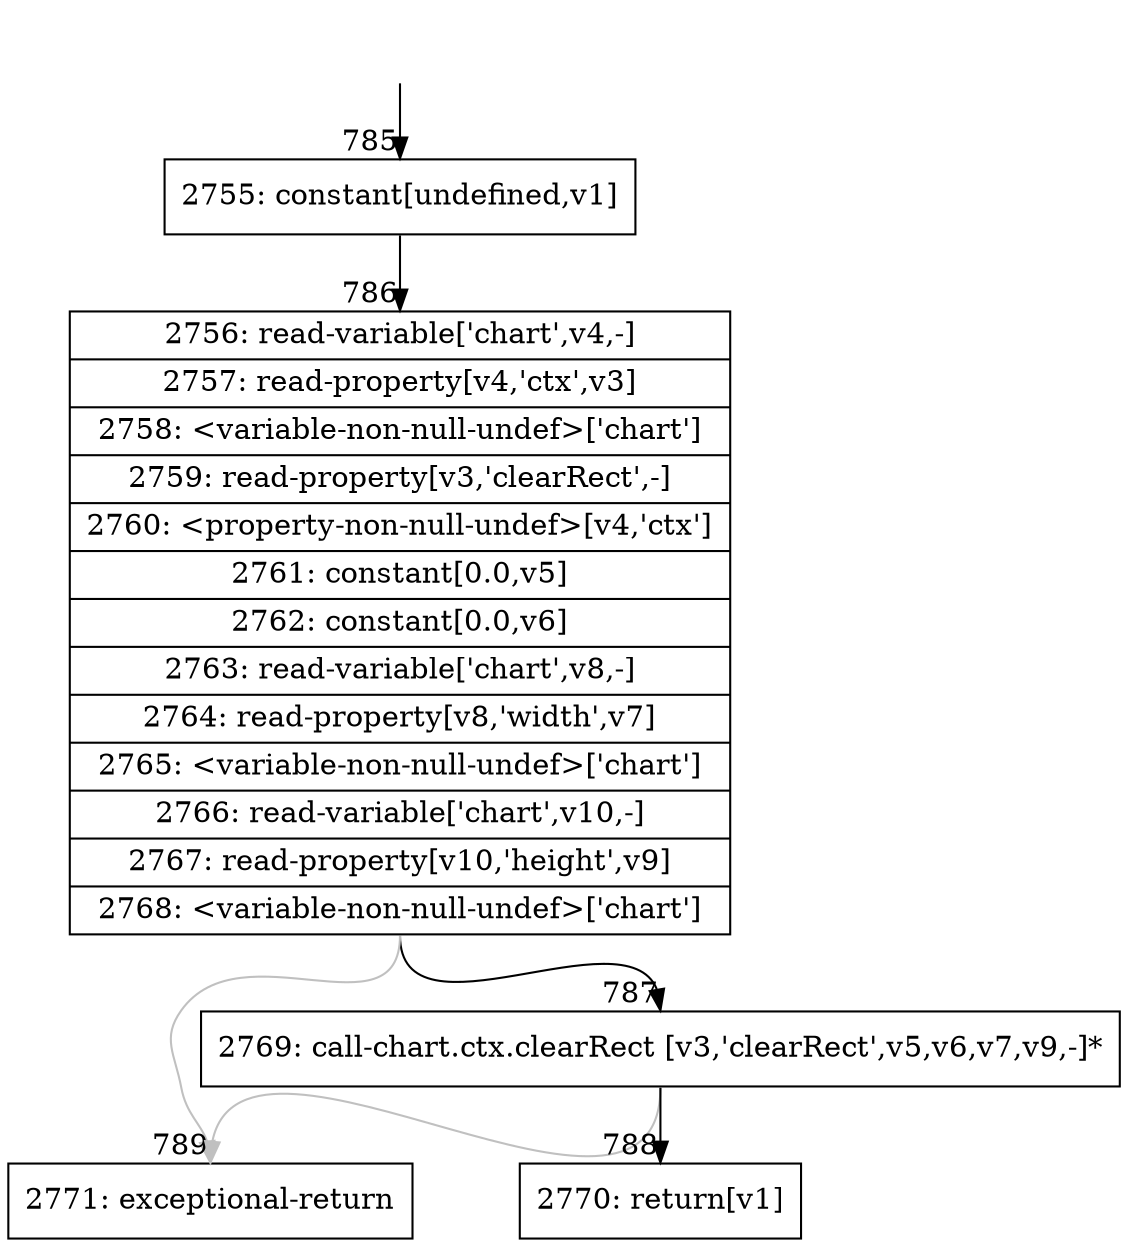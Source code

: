 digraph {
rankdir="TD"
BB_entry88[shape=none,label=""];
BB_entry88 -> BB785 [tailport=s, headport=n, headlabel="    785"]
BB785 [shape=record label="{2755: constant[undefined,v1]}" ] 
BB785 -> BB786 [tailport=s, headport=n, headlabel="      786"]
BB786 [shape=record label="{2756: read-variable['chart',v4,-]|2757: read-property[v4,'ctx',v3]|2758: \<variable-non-null-undef\>['chart']|2759: read-property[v3,'clearRect',-]|2760: \<property-non-null-undef\>[v4,'ctx']|2761: constant[0.0,v5]|2762: constant[0.0,v6]|2763: read-variable['chart',v8,-]|2764: read-property[v8,'width',v7]|2765: \<variable-non-null-undef\>['chart']|2766: read-variable['chart',v10,-]|2767: read-property[v10,'height',v9]|2768: \<variable-non-null-undef\>['chart']}" ] 
BB786 -> BB787 [tailport=s, headport=n, headlabel="      787"]
BB786 -> BB789 [tailport=s, headport=n, color=gray, headlabel="      789"]
BB787 [shape=record label="{2769: call-chart.ctx.clearRect [v3,'clearRect',v5,v6,v7,v9,-]*}" ] 
BB787 -> BB788 [tailport=s, headport=n, headlabel="      788"]
BB787 -> BB789 [tailport=s, headport=n, color=gray]
BB788 [shape=record label="{2770: return[v1]}" ] 
BB789 [shape=record label="{2771: exceptional-return}" ] 
//#$~ 790
}
